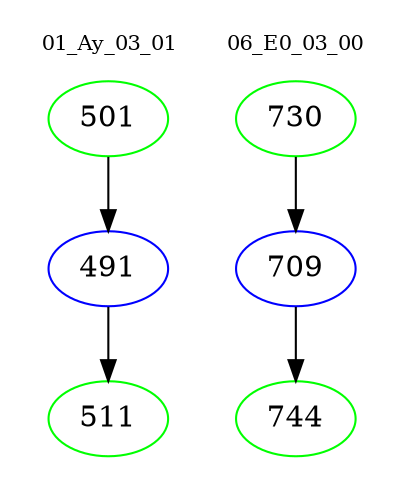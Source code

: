 digraph{
subgraph cluster_0 {
color = white
label = "01_Ay_03_01";
fontsize=10;
T0_501 [label="501", color="green"]
T0_501 -> T0_491 [color="black"]
T0_491 [label="491", color="blue"]
T0_491 -> T0_511 [color="black"]
T0_511 [label="511", color="green"]
}
subgraph cluster_1 {
color = white
label = "06_E0_03_00";
fontsize=10;
T1_730 [label="730", color="green"]
T1_730 -> T1_709 [color="black"]
T1_709 [label="709", color="blue"]
T1_709 -> T1_744 [color="black"]
T1_744 [label="744", color="green"]
}
}
